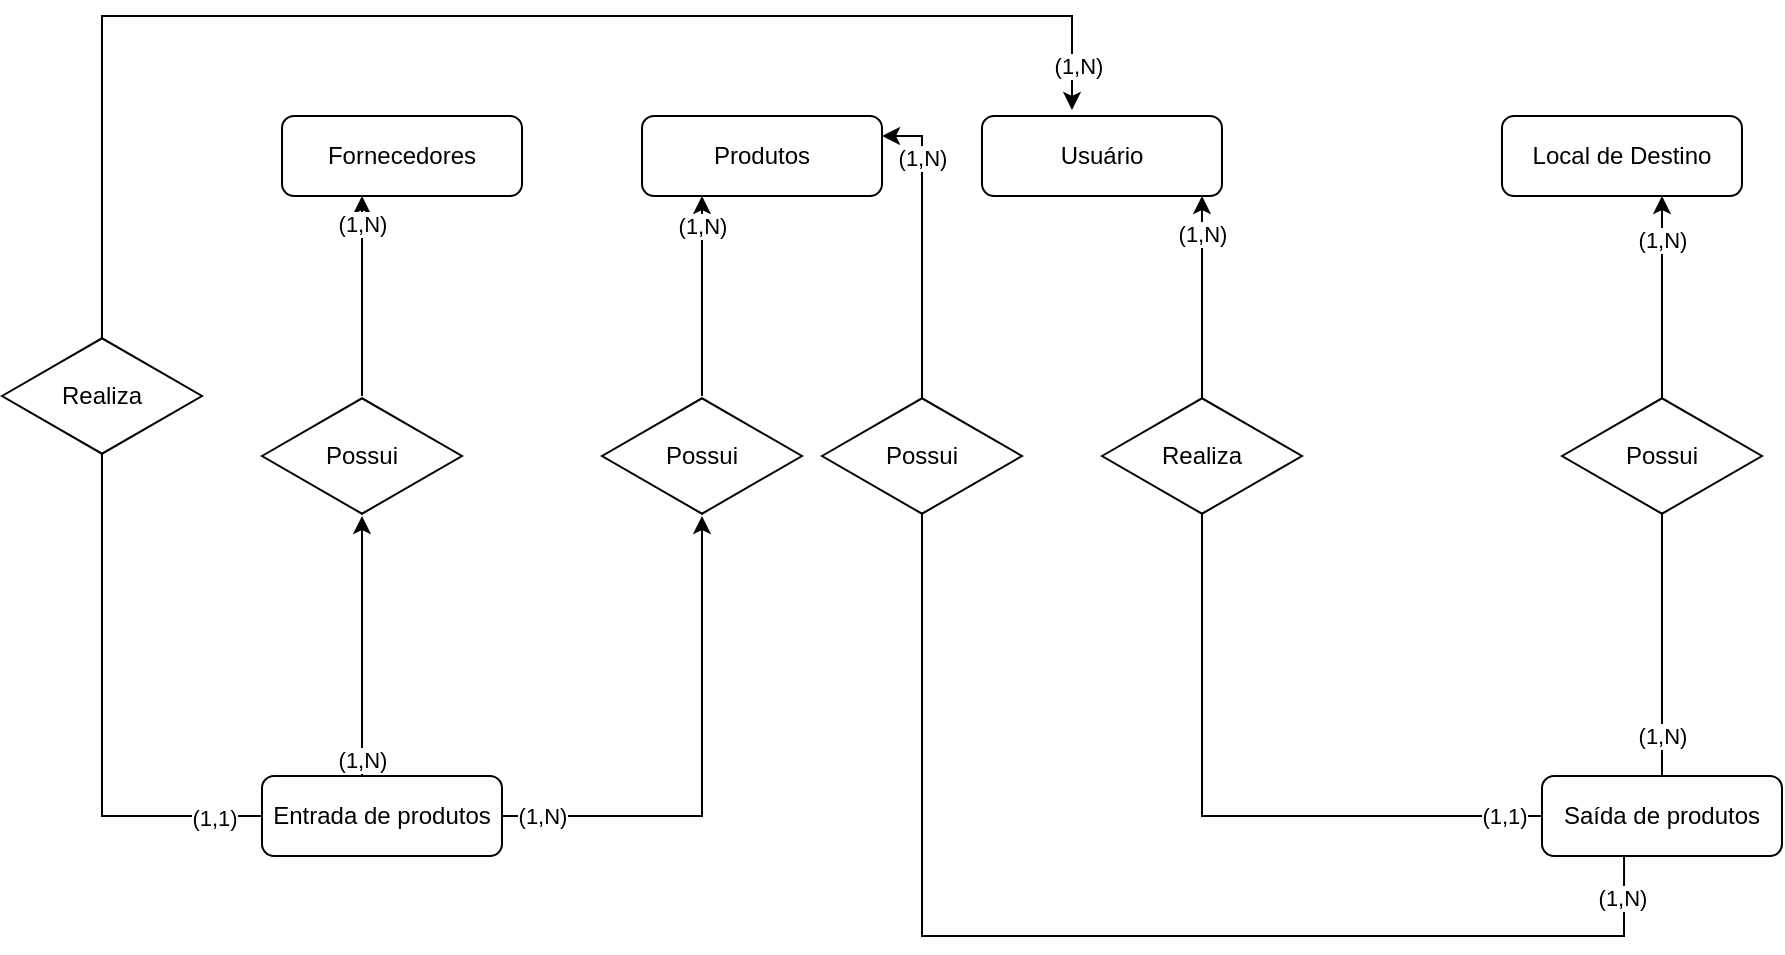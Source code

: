 <mxfile version="24.7.17">
  <diagram id="C5RBs43oDa-KdzZeNtuy" name="Page-1">
    <mxGraphModel dx="1827" dy="1674" grid="1" gridSize="10" guides="1" tooltips="1" connect="1" arrows="1" fold="1" page="1" pageScale="1" pageWidth="827" pageHeight="1169" math="0" shadow="0">
      <root>
        <mxCell id="WIyWlLk6GJQsqaUBKTNV-0" />
        <mxCell id="WIyWlLk6GJQsqaUBKTNV-1" parent="WIyWlLk6GJQsqaUBKTNV-0" />
        <mxCell id="WIyWlLk6GJQsqaUBKTNV-3" value="Usuário" style="rounded=1;whiteSpace=wrap;html=1;fontSize=12;glass=0;strokeWidth=1;shadow=0;" parent="WIyWlLk6GJQsqaUBKTNV-1" vertex="1">
          <mxGeometry x="400" y="50" width="120" height="40" as="geometry" />
        </mxCell>
        <mxCell id="WIyWlLk6GJQsqaUBKTNV-7" value="&lt;div&gt;Produtos&lt;/div&gt;" style="rounded=1;whiteSpace=wrap;html=1;fontSize=12;glass=0;strokeWidth=1;shadow=0;" parent="WIyWlLk6GJQsqaUBKTNV-1" vertex="1">
          <mxGeometry x="230" y="50" width="120" height="40" as="geometry" />
        </mxCell>
        <mxCell id="WIyWlLk6GJQsqaUBKTNV-11" value="Fornecedores" style="rounded=1;whiteSpace=wrap;html=1;fontSize=12;glass=0;strokeWidth=1;shadow=0;" parent="WIyWlLk6GJQsqaUBKTNV-1" vertex="1">
          <mxGeometry x="50" y="50" width="120" height="40" as="geometry" />
        </mxCell>
        <mxCell id="WIyWlLk6GJQsqaUBKTNV-12" value="Local de Destino" style="rounded=1;whiteSpace=wrap;html=1;fontSize=12;glass=0;strokeWidth=1;shadow=0;" parent="WIyWlLk6GJQsqaUBKTNV-1" vertex="1">
          <mxGeometry x="660" y="50" width="120" height="40" as="geometry" />
        </mxCell>
        <mxCell id="lKnoCKpCPk8ZHS4uRYBN-2" style="edgeStyle=orthogonalEdgeStyle;rounded=0;orthogonalLoop=1;jettySize=auto;html=1;" parent="WIyWlLk6GJQsqaUBKTNV-1" source="lKnoCKpCPk8ZHS4uRYBN-0" target="WIyWlLk6GJQsqaUBKTNV-3" edge="1">
          <mxGeometry relative="1" as="geometry">
            <Array as="points">
              <mxPoint x="510" y="400" />
            </Array>
          </mxGeometry>
        </mxCell>
        <mxCell id="lKnoCKpCPk8ZHS4uRYBN-22" value="(1,N)" style="edgeLabel;html=1;align=center;verticalAlign=middle;resizable=0;points=[];" parent="lKnoCKpCPk8ZHS4uRYBN-2" vertex="1" connectable="0">
          <mxGeometry x="0.923" y="-3" relative="1" as="geometry">
            <mxPoint x="-3" as="offset" />
          </mxGeometry>
        </mxCell>
        <mxCell id="lKnoCKpCPk8ZHS4uRYBN-27" value="(1,1)" style="edgeLabel;html=1;align=center;verticalAlign=middle;resizable=0;points=[];" parent="lKnoCKpCPk8ZHS4uRYBN-2" vertex="1" connectable="0">
          <mxGeometry x="-0.92" relative="1" as="geometry">
            <mxPoint as="offset" />
          </mxGeometry>
        </mxCell>
        <mxCell id="lKnoCKpCPk8ZHS4uRYBN-3" style="edgeStyle=orthogonalEdgeStyle;rounded=0;orthogonalLoop=1;jettySize=auto;html=1;exitX=0;exitY=0.25;exitDx=0;exitDy=0;" parent="WIyWlLk6GJQsqaUBKTNV-1" source="lKnoCKpCPk8ZHS4uRYBN-0" target="WIyWlLk6GJQsqaUBKTNV-12" edge="1">
          <mxGeometry relative="1" as="geometry">
            <Array as="points">
              <mxPoint x="740" y="390" />
            </Array>
          </mxGeometry>
        </mxCell>
        <mxCell id="lKnoCKpCPk8ZHS4uRYBN-25" value="(1,N)" style="edgeLabel;html=1;align=center;verticalAlign=middle;resizable=0;points=[];" parent="lKnoCKpCPk8ZHS4uRYBN-3" vertex="1" connectable="0">
          <mxGeometry x="0.878" relative="1" as="geometry">
            <mxPoint as="offset" />
          </mxGeometry>
        </mxCell>
        <mxCell id="lKnoCKpCPk8ZHS4uRYBN-26" value="(1,N)" style="edgeLabel;html=1;align=center;verticalAlign=middle;resizable=0;points=[];" parent="lKnoCKpCPk8ZHS4uRYBN-3" vertex="1" connectable="0">
          <mxGeometry x="-0.559" y="-2" relative="1" as="geometry">
            <mxPoint x="-2" y="-11" as="offset" />
          </mxGeometry>
        </mxCell>
        <mxCell id="lKnoCKpCPk8ZHS4uRYBN-4" style="edgeStyle=orthogonalEdgeStyle;rounded=0;orthogonalLoop=1;jettySize=auto;html=1;exitX=0.342;exitY=1.025;exitDx=0;exitDy=0;exitPerimeter=0;" parent="WIyWlLk6GJQsqaUBKTNV-1" edge="1">
          <mxGeometry relative="1" as="geometry">
            <mxPoint x="721.04" y="410.97" as="sourcePoint" />
            <mxPoint x="350" y="59.999" as="targetPoint" />
            <Array as="points">
              <mxPoint x="721" y="459.97" />
              <mxPoint x="370" y="459.97" />
              <mxPoint x="370" y="59.97" />
            </Array>
          </mxGeometry>
        </mxCell>
        <mxCell id="lKnoCKpCPk8ZHS4uRYBN-18" value="&lt;div&gt;&lt;br&gt;&lt;/div&gt;&lt;div&gt;&lt;br&gt;&lt;/div&gt;" style="edgeLabel;html=1;align=center;verticalAlign=middle;resizable=0;points=[];" parent="lKnoCKpCPk8ZHS4uRYBN-4" vertex="1" connectable="0">
          <mxGeometry x="-0.929" y="4" relative="1" as="geometry">
            <mxPoint as="offset" />
          </mxGeometry>
        </mxCell>
        <mxCell id="lKnoCKpCPk8ZHS4uRYBN-19" value="(1,N)" style="edgeLabel;html=1;align=center;verticalAlign=middle;resizable=0;points=[];" parent="lKnoCKpCPk8ZHS4uRYBN-4" vertex="1" connectable="0">
          <mxGeometry x="0.924" relative="1" as="geometry">
            <mxPoint as="offset" />
          </mxGeometry>
        </mxCell>
        <mxCell id="lKnoCKpCPk8ZHS4uRYBN-20" value="(1,N)" style="edgeLabel;html=1;align=center;verticalAlign=middle;resizable=0;points=[];" parent="lKnoCKpCPk8ZHS4uRYBN-4" vertex="1" connectable="0">
          <mxGeometry x="-0.927" y="7" relative="1" as="geometry">
            <mxPoint x="-8" as="offset" />
          </mxGeometry>
        </mxCell>
        <mxCell id="lKnoCKpCPk8ZHS4uRYBN-0" value="&lt;div&gt;Saída de produtos&lt;/div&gt;" style="rounded=1;whiteSpace=wrap;html=1;fontSize=12;glass=0;strokeWidth=1;shadow=0;" parent="WIyWlLk6GJQsqaUBKTNV-1" vertex="1">
          <mxGeometry x="680" y="380" width="120" height="40" as="geometry" />
        </mxCell>
        <mxCell id="lKnoCKpCPk8ZHS4uRYBN-6" style="edgeStyle=orthogonalEdgeStyle;rounded=0;orthogonalLoop=1;jettySize=auto;html=1;" parent="WIyWlLk6GJQsqaUBKTNV-1" source="lKnoCKpCPk8ZHS4uRYBN-9" edge="1">
          <mxGeometry relative="1" as="geometry">
            <mxPoint x="70" y="190" as="sourcePoint" />
            <mxPoint x="90" y="90" as="targetPoint" />
            <Array as="points" />
          </mxGeometry>
        </mxCell>
        <mxCell id="lKnoCKpCPk8ZHS4uRYBN-11" value="(1,N)" style="edgeLabel;html=1;align=center;verticalAlign=middle;resizable=0;points=[];" parent="lKnoCKpCPk8ZHS4uRYBN-6" vertex="1" connectable="0">
          <mxGeometry x="0.727" relative="1" as="geometry">
            <mxPoint as="offset" />
          </mxGeometry>
        </mxCell>
        <mxCell id="lKnoCKpCPk8ZHS4uRYBN-7" style="edgeStyle=orthogonalEdgeStyle;rounded=0;orthogonalLoop=1;jettySize=auto;html=1;" parent="WIyWlLk6GJQsqaUBKTNV-1" source="lKnoCKpCPk8ZHS4uRYBN-13" target="WIyWlLk6GJQsqaUBKTNV-7" edge="1">
          <mxGeometry relative="1" as="geometry">
            <mxPoint x="140" y="400" as="sourcePoint" />
            <mxPoint x="610" y="70" as="targetPoint" />
            <Array as="points">
              <mxPoint x="260" y="110" />
              <mxPoint x="260" y="110" />
            </Array>
          </mxGeometry>
        </mxCell>
        <mxCell id="lKnoCKpCPk8ZHS4uRYBN-15" value="(1,N)" style="edgeLabel;html=1;align=center;verticalAlign=middle;resizable=0;points=[];" parent="lKnoCKpCPk8ZHS4uRYBN-7" vertex="1" connectable="0">
          <mxGeometry x="0.713" relative="1" as="geometry">
            <mxPoint as="offset" />
          </mxGeometry>
        </mxCell>
        <mxCell id="lKnoCKpCPk8ZHS4uRYBN-1" value="&lt;div&gt;Entrada de produtos&lt;/div&gt;" style="rounded=1;whiteSpace=wrap;html=1;fontSize=12;glass=0;strokeWidth=1;shadow=0;" parent="WIyWlLk6GJQsqaUBKTNV-1" vertex="1">
          <mxGeometry x="40" y="380" width="120" height="40" as="geometry" />
        </mxCell>
        <mxCell id="lKnoCKpCPk8ZHS4uRYBN-10" value="" style="edgeStyle=orthogonalEdgeStyle;rounded=0;orthogonalLoop=1;jettySize=auto;html=1;exitX=0.5;exitY=0;exitDx=0;exitDy=0;" parent="WIyWlLk6GJQsqaUBKTNV-1" source="lKnoCKpCPk8ZHS4uRYBN-1" target="lKnoCKpCPk8ZHS4uRYBN-9" edge="1">
          <mxGeometry relative="1" as="geometry">
            <mxPoint x="100" y="380" as="sourcePoint" />
            <mxPoint x="99" y="89" as="targetPoint" />
            <Array as="points">
              <mxPoint x="90" y="380" />
            </Array>
          </mxGeometry>
        </mxCell>
        <mxCell id="lKnoCKpCPk8ZHS4uRYBN-12" value="(1,N)" style="edgeLabel;html=1;align=center;verticalAlign=middle;resizable=0;points=[];" parent="lKnoCKpCPk8ZHS4uRYBN-10" vertex="1" connectable="0">
          <mxGeometry x="-0.733" relative="1" as="geometry">
            <mxPoint as="offset" />
          </mxGeometry>
        </mxCell>
        <mxCell id="lKnoCKpCPk8ZHS4uRYBN-9" value="Possui" style="html=1;whiteSpace=wrap;aspect=fixed;shape=isoRectangle;" parent="WIyWlLk6GJQsqaUBKTNV-1" vertex="1">
          <mxGeometry x="40" y="190" width="100" height="60" as="geometry" />
        </mxCell>
        <mxCell id="lKnoCKpCPk8ZHS4uRYBN-14" value="" style="edgeStyle=orthogonalEdgeStyle;rounded=0;orthogonalLoop=1;jettySize=auto;html=1;exitX=1;exitY=0.5;exitDx=0;exitDy=0;" parent="WIyWlLk6GJQsqaUBKTNV-1" source="lKnoCKpCPk8ZHS4uRYBN-1" target="lKnoCKpCPk8ZHS4uRYBN-13" edge="1">
          <mxGeometry relative="1" as="geometry">
            <mxPoint x="140" y="400" as="sourcePoint" />
            <mxPoint x="260" y="90" as="targetPoint" />
            <Array as="points">
              <mxPoint x="260" y="400" />
            </Array>
          </mxGeometry>
        </mxCell>
        <mxCell id="lKnoCKpCPk8ZHS4uRYBN-16" value="(1,N)" style="edgeLabel;html=1;align=center;verticalAlign=middle;resizable=0;points=[];" parent="lKnoCKpCPk8ZHS4uRYBN-14" vertex="1" connectable="0">
          <mxGeometry x="-0.922" y="-2" relative="1" as="geometry">
            <mxPoint x="10" y="-2" as="offset" />
          </mxGeometry>
        </mxCell>
        <mxCell id="lKnoCKpCPk8ZHS4uRYBN-13" value="Possui" style="html=1;whiteSpace=wrap;aspect=fixed;shape=isoRectangle;" parent="WIyWlLk6GJQsqaUBKTNV-1" vertex="1">
          <mxGeometry x="210" y="190" width="100" height="60" as="geometry" />
        </mxCell>
        <mxCell id="lKnoCKpCPk8ZHS4uRYBN-17" value="Possui" style="html=1;whiteSpace=wrap;aspect=fixed;shape=isoRectangle;" parent="WIyWlLk6GJQsqaUBKTNV-1" vertex="1">
          <mxGeometry x="320" y="190" width="100" height="60" as="geometry" />
        </mxCell>
        <mxCell id="lKnoCKpCPk8ZHS4uRYBN-21" value="Realiza" style="html=1;whiteSpace=wrap;aspect=fixed;shape=isoRectangle;" parent="WIyWlLk6GJQsqaUBKTNV-1" vertex="1">
          <mxGeometry x="460" y="190" width="100" height="60" as="geometry" />
        </mxCell>
        <mxCell id="lKnoCKpCPk8ZHS4uRYBN-23" value="Possui" style="html=1;whiteSpace=wrap;aspect=fixed;shape=isoRectangle;" parent="WIyWlLk6GJQsqaUBKTNV-1" vertex="1">
          <mxGeometry x="690" y="190" width="100" height="60" as="geometry" />
        </mxCell>
        <mxCell id="zX9bdFgaLcHRKt15Mp9f-0" style="edgeStyle=orthogonalEdgeStyle;rounded=0;orthogonalLoop=1;jettySize=auto;html=1;entryX=0.375;entryY=-0.075;entryDx=0;entryDy=0;entryPerimeter=0;" edge="1" parent="WIyWlLk6GJQsqaUBKTNV-1" source="lKnoCKpCPk8ZHS4uRYBN-1" target="WIyWlLk6GJQsqaUBKTNV-3">
          <mxGeometry relative="1" as="geometry">
            <Array as="points">
              <mxPoint x="-40" y="400" />
              <mxPoint x="-40" />
              <mxPoint x="445" />
            </Array>
          </mxGeometry>
        </mxCell>
        <mxCell id="zX9bdFgaLcHRKt15Mp9f-2" value="(1,1)" style="edgeLabel;html=1;align=center;verticalAlign=middle;resizable=0;points=[];" vertex="1" connectable="0" parent="zX9bdFgaLcHRKt15Mp9f-0">
          <mxGeometry x="-0.953" y="1" relative="1" as="geometry">
            <mxPoint as="offset" />
          </mxGeometry>
        </mxCell>
        <mxCell id="zX9bdFgaLcHRKt15Mp9f-3" value="(1,N)" style="edgeLabel;html=1;align=center;verticalAlign=middle;resizable=0;points=[];" vertex="1" connectable="0" parent="zX9bdFgaLcHRKt15Mp9f-0">
          <mxGeometry x="0.957" y="3" relative="1" as="geometry">
            <mxPoint as="offset" />
          </mxGeometry>
        </mxCell>
        <mxCell id="zX9bdFgaLcHRKt15Mp9f-1" value="Realiza" style="html=1;whiteSpace=wrap;aspect=fixed;shape=isoRectangle;" vertex="1" parent="WIyWlLk6GJQsqaUBKTNV-1">
          <mxGeometry x="-90" y="160" width="100" height="60" as="geometry" />
        </mxCell>
      </root>
    </mxGraphModel>
  </diagram>
</mxfile>
